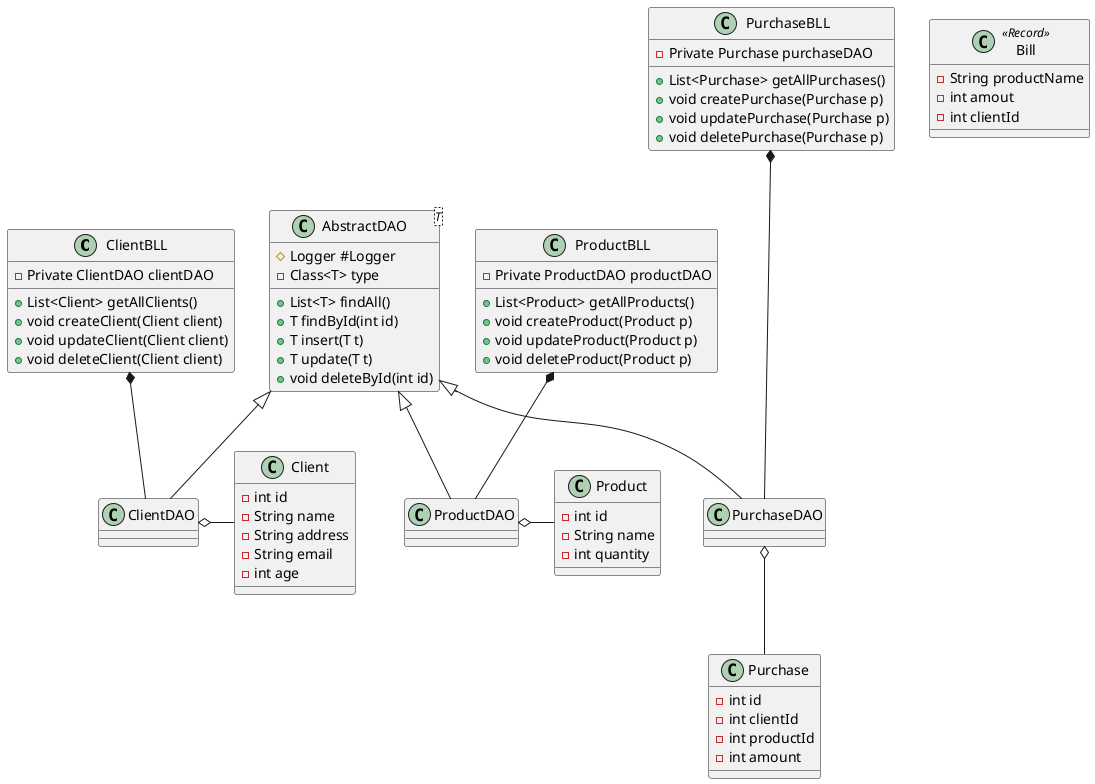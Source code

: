 @startuml
ClientBLL *-- ClientDAO
ClientDAO o- Client
 class Bill<<Record>> {
    -String productName
    -int amout
    -int clientId
 }
class Client {
    -int id
    -String name
    -String address
    -String email
    -int age
}
class ClientBLL {
    -Private ClientDAO clientDAO
    +List<Client> getAllClients()
    +void createClient(Client client)
    +void updateClient(Client client)
    +void deleteClient(Client client)
}
class ClientDAO extends AbstractDAO {
}
class AbstractDAO<T> {
    #Logger #Logger
    -Class<T> type
   +List<T> findAll()
   +T findById(int id)
   +T insert(T t)
   +T update(T t)
   +void deleteById(int id)

}
ProductBLL *-- ProductDAO
ProductDAO o- Product
class Product {
    -int id
    -String name
    -int quantity
}
class ProductBLL {
    -Private ProductDAO productDAO
    +List<Product> getAllProducts()
    +void createProduct(Product p)
    +void updateProduct(Product p)
    +void deleteProduct(Product p)
}
class ProductDAO extends AbstractDAO {
}
PurchaseBLL *--- PurchaseDAO
PurchaseDAO o-- Purchase
class Purchase {
    -int id
    -int clientId
    -int productId
    -int amount
}
class PurchaseBLL {
    -Private Purchase purchaseDAO
    +List<Purchase> getAllPurchases()
    +void createPurchase(Purchase p)
    +void updatePurchase(Purchase p)
    +void deletePurchase(Purchase p)
}
class PurchaseDAO extends AbstractDAO {
}
@enduml